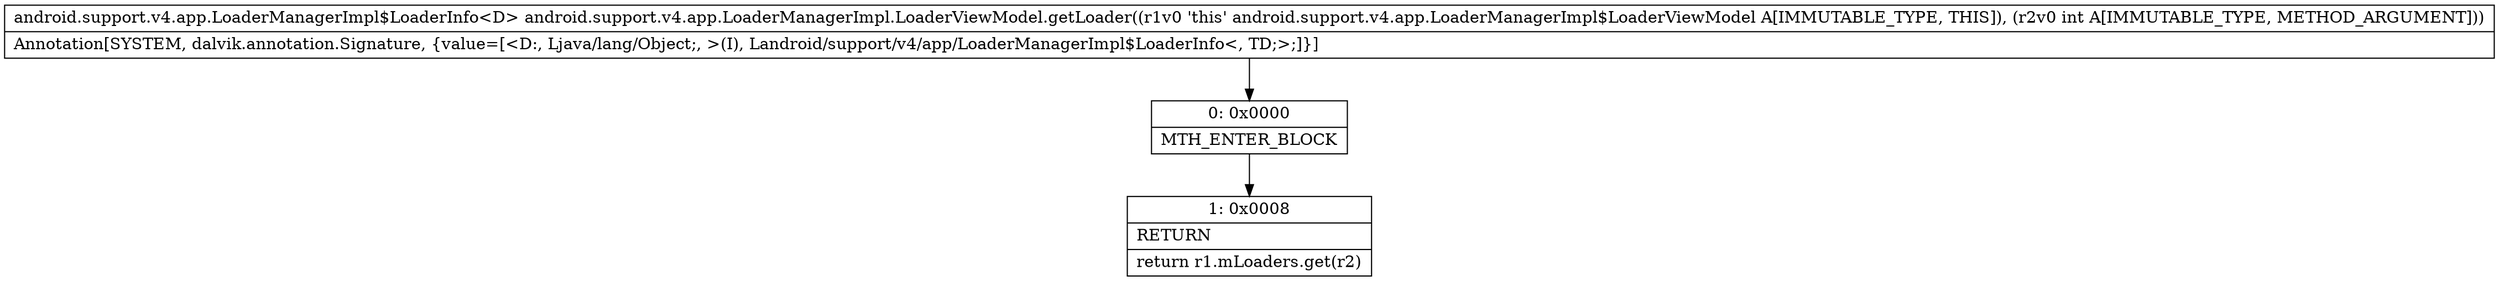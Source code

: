 digraph "CFG forandroid.support.v4.app.LoaderManagerImpl.LoaderViewModel.getLoader(I)Landroid\/support\/v4\/app\/LoaderManagerImpl$LoaderInfo;" {
Node_0 [shape=record,label="{0\:\ 0x0000|MTH_ENTER_BLOCK\l}"];
Node_1 [shape=record,label="{1\:\ 0x0008|RETURN\l|return r1.mLoaders.get(r2)\l}"];
MethodNode[shape=record,label="{android.support.v4.app.LoaderManagerImpl$LoaderInfo\<D\> android.support.v4.app.LoaderManagerImpl.LoaderViewModel.getLoader((r1v0 'this' android.support.v4.app.LoaderManagerImpl$LoaderViewModel A[IMMUTABLE_TYPE, THIS]), (r2v0 int A[IMMUTABLE_TYPE, METHOD_ARGUMENT]))  | Annotation[SYSTEM, dalvik.annotation.Signature, \{value=[\<D:, Ljava\/lang\/Object;, \>(I), Landroid\/support\/v4\/app\/LoaderManagerImpl$LoaderInfo\<, TD;\>;]\}]\l}"];
MethodNode -> Node_0;
Node_0 -> Node_1;
}

